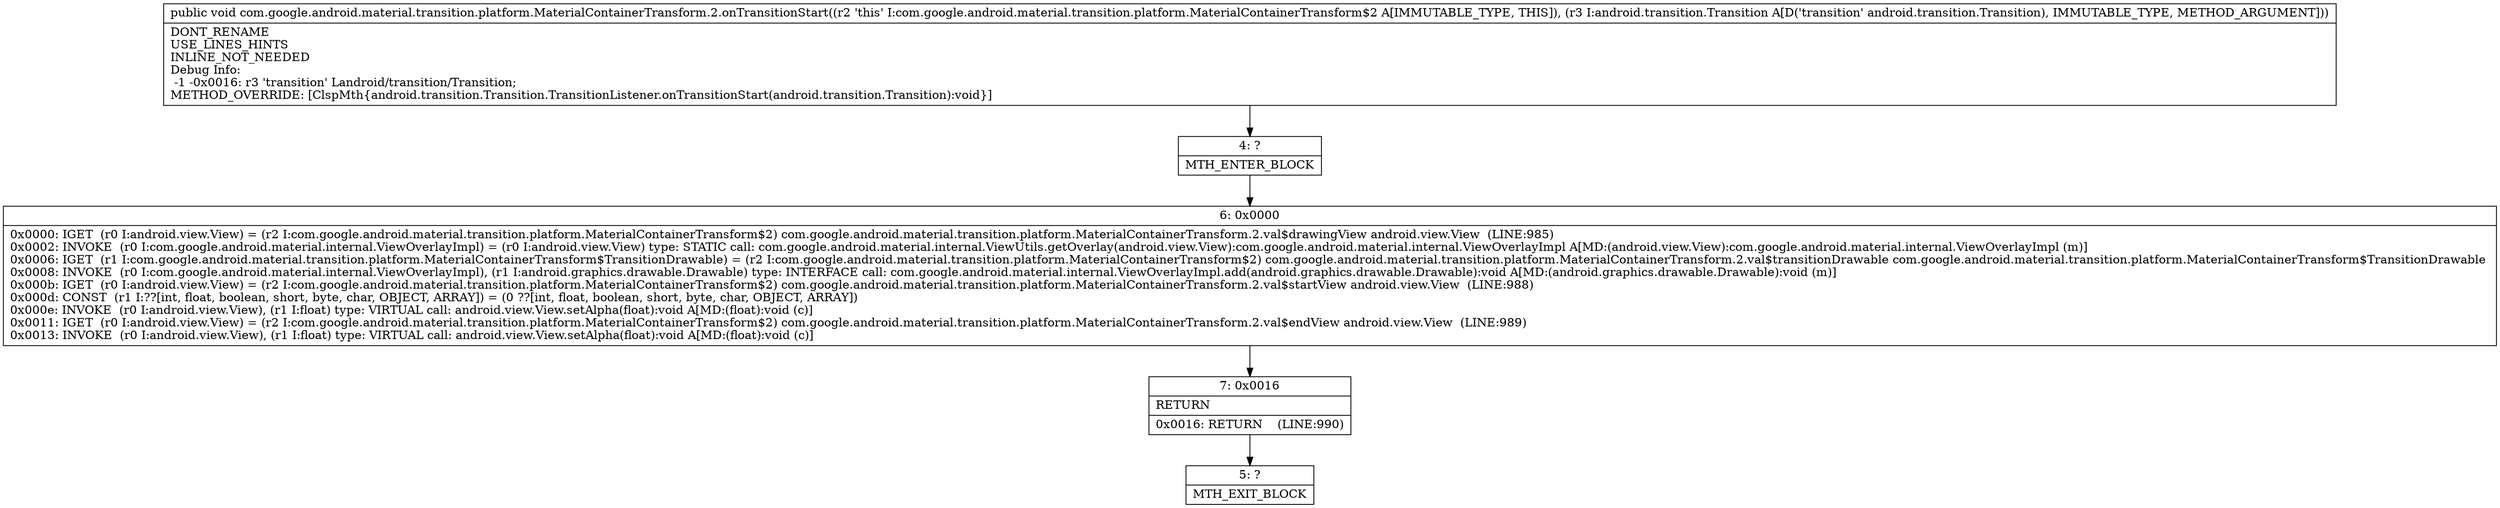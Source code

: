 digraph "CFG forcom.google.android.material.transition.platform.MaterialContainerTransform.2.onTransitionStart(Landroid\/transition\/Transition;)V" {
Node_4 [shape=record,label="{4\:\ ?|MTH_ENTER_BLOCK\l}"];
Node_6 [shape=record,label="{6\:\ 0x0000|0x0000: IGET  (r0 I:android.view.View) = (r2 I:com.google.android.material.transition.platform.MaterialContainerTransform$2) com.google.android.material.transition.platform.MaterialContainerTransform.2.val$drawingView android.view.View  (LINE:985)\l0x0002: INVOKE  (r0 I:com.google.android.material.internal.ViewOverlayImpl) = (r0 I:android.view.View) type: STATIC call: com.google.android.material.internal.ViewUtils.getOverlay(android.view.View):com.google.android.material.internal.ViewOverlayImpl A[MD:(android.view.View):com.google.android.material.internal.ViewOverlayImpl (m)]\l0x0006: IGET  (r1 I:com.google.android.material.transition.platform.MaterialContainerTransform$TransitionDrawable) = (r2 I:com.google.android.material.transition.platform.MaterialContainerTransform$2) com.google.android.material.transition.platform.MaterialContainerTransform.2.val$transitionDrawable com.google.android.material.transition.platform.MaterialContainerTransform$TransitionDrawable \l0x0008: INVOKE  (r0 I:com.google.android.material.internal.ViewOverlayImpl), (r1 I:android.graphics.drawable.Drawable) type: INTERFACE call: com.google.android.material.internal.ViewOverlayImpl.add(android.graphics.drawable.Drawable):void A[MD:(android.graphics.drawable.Drawable):void (m)]\l0x000b: IGET  (r0 I:android.view.View) = (r2 I:com.google.android.material.transition.platform.MaterialContainerTransform$2) com.google.android.material.transition.platform.MaterialContainerTransform.2.val$startView android.view.View  (LINE:988)\l0x000d: CONST  (r1 I:??[int, float, boolean, short, byte, char, OBJECT, ARRAY]) = (0 ??[int, float, boolean, short, byte, char, OBJECT, ARRAY]) \l0x000e: INVOKE  (r0 I:android.view.View), (r1 I:float) type: VIRTUAL call: android.view.View.setAlpha(float):void A[MD:(float):void (c)]\l0x0011: IGET  (r0 I:android.view.View) = (r2 I:com.google.android.material.transition.platform.MaterialContainerTransform$2) com.google.android.material.transition.platform.MaterialContainerTransform.2.val$endView android.view.View  (LINE:989)\l0x0013: INVOKE  (r0 I:android.view.View), (r1 I:float) type: VIRTUAL call: android.view.View.setAlpha(float):void A[MD:(float):void (c)]\l}"];
Node_7 [shape=record,label="{7\:\ 0x0016|RETURN\l|0x0016: RETURN    (LINE:990)\l}"];
Node_5 [shape=record,label="{5\:\ ?|MTH_EXIT_BLOCK\l}"];
MethodNode[shape=record,label="{public void com.google.android.material.transition.platform.MaterialContainerTransform.2.onTransitionStart((r2 'this' I:com.google.android.material.transition.platform.MaterialContainerTransform$2 A[IMMUTABLE_TYPE, THIS]), (r3 I:android.transition.Transition A[D('transition' android.transition.Transition), IMMUTABLE_TYPE, METHOD_ARGUMENT]))  | DONT_RENAME\lUSE_LINES_HINTS\lINLINE_NOT_NEEDED\lDebug Info:\l  \-1 \-0x0016: r3 'transition' Landroid\/transition\/Transition;\lMETHOD_OVERRIDE: [ClspMth\{android.transition.Transition.TransitionListener.onTransitionStart(android.transition.Transition):void\}]\l}"];
MethodNode -> Node_4;Node_4 -> Node_6;
Node_6 -> Node_7;
Node_7 -> Node_5;
}

